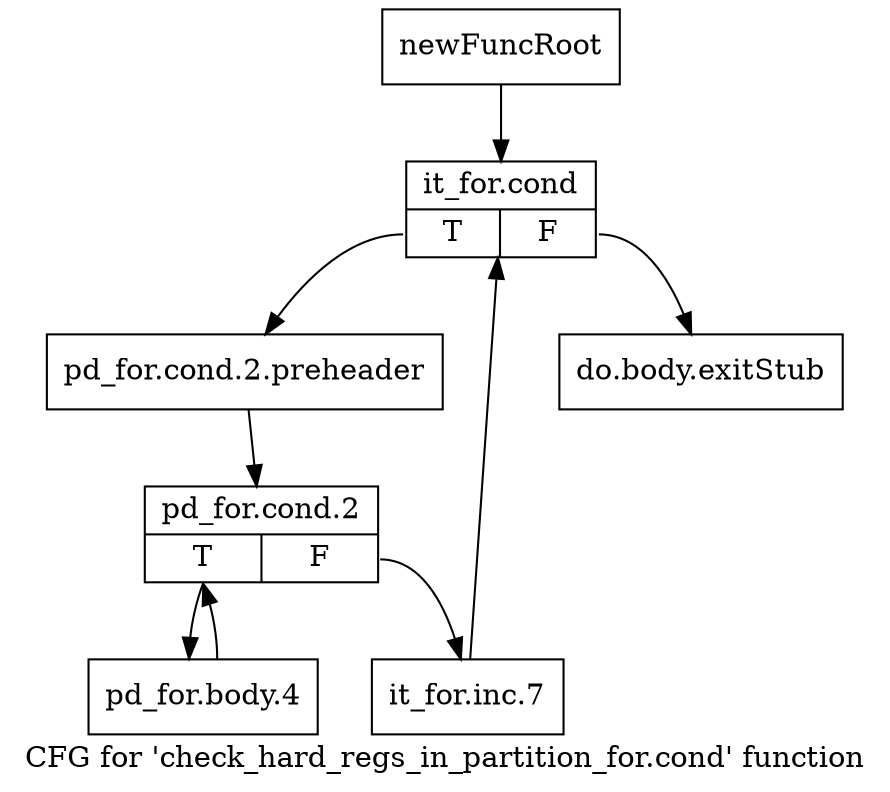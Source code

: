 digraph "CFG for 'check_hard_regs_in_partition_for.cond' function" {
	label="CFG for 'check_hard_regs_in_partition_for.cond' function";

	Node0xc2d9490 [shape=record,label="{newFuncRoot}"];
	Node0xc2d9490 -> Node0xc2d9530;
	Node0xc2d94e0 [shape=record,label="{do.body.exitStub}"];
	Node0xc2d9530 [shape=record,label="{it_for.cond|{<s0>T|<s1>F}}"];
	Node0xc2d9530:s0 -> Node0xc2d9e30;
	Node0xc2d9530:s1 -> Node0xc2d94e0;
	Node0xc2d9e30 [shape=record,label="{pd_for.cond.2.preheader}"];
	Node0xc2d9e30 -> Node0xc2d9e80;
	Node0xc2d9e80 [shape=record,label="{pd_for.cond.2|{<s0>T|<s1>F}}"];
	Node0xc2d9e80:s0 -> Node0xc2d9f20;
	Node0xc2d9e80:s1 -> Node0xc2d9ed0;
	Node0xc2d9ed0 [shape=record,label="{it_for.inc.7}"];
	Node0xc2d9ed0 -> Node0xc2d9530;
	Node0xc2d9f20 [shape=record,label="{pd_for.body.4}"];
	Node0xc2d9f20 -> Node0xc2d9e80;
}

